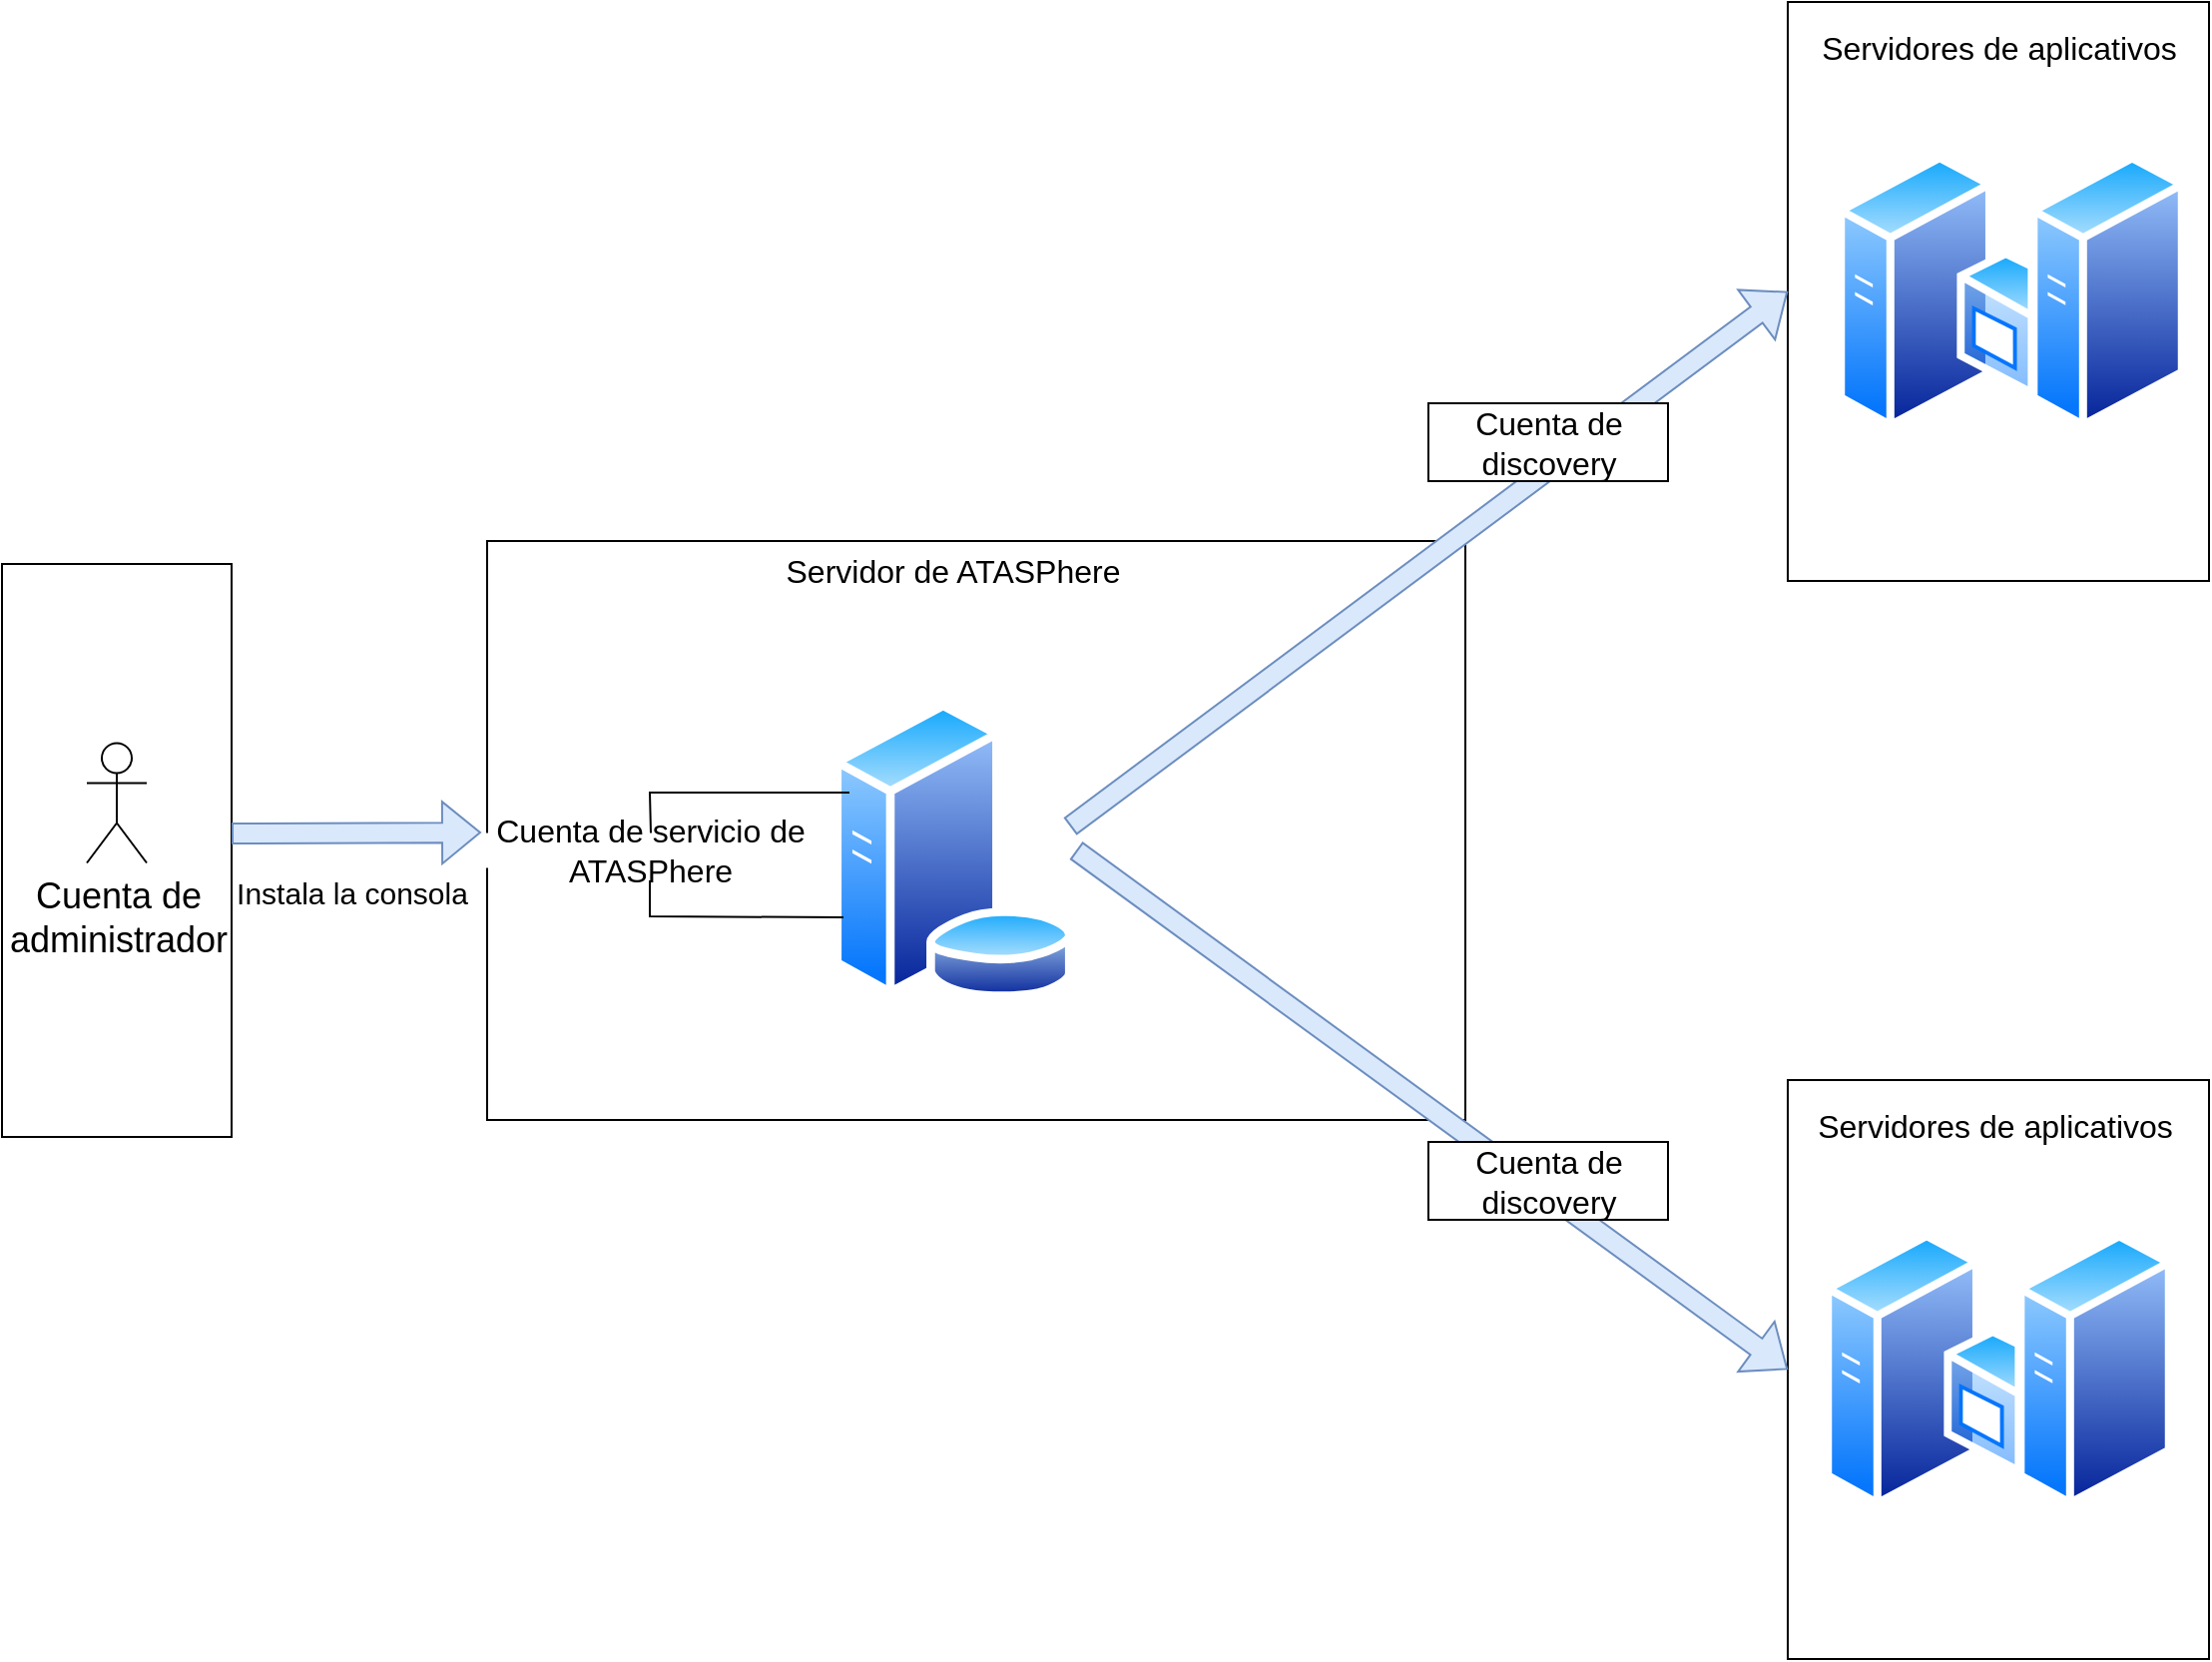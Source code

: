 <mxfile version="20.5.1" type="github" pages="2">
  <diagram id="BxzTuwJtxqZZOc9ogKel" name="Cuentas - ATADATA">
    <mxGraphModel dx="1326" dy="706" grid="1" gridSize="10" guides="1" tooltips="1" connect="1" arrows="1" fold="1" page="1" pageScale="1" pageWidth="827" pageHeight="1169" math="0" shadow="0">
      <root>
        <mxCell id="0" />
        <mxCell id="1" parent="0" />
        <mxCell id="h-OGEQpT-7zyt1_cHClO-33" value="" style="rounded=0;whiteSpace=wrap;html=1;fillColor=default;" vertex="1" parent="1">
          <mxGeometry x="270" y="450.5" width="115" height="287" as="geometry" />
        </mxCell>
        <mxCell id="h-OGEQpT-7zyt1_cHClO-19" value="" style="rounded=0;whiteSpace=wrap;html=1;" vertex="1" parent="1">
          <mxGeometry x="1164.5" y="709" width="211" height="290" as="geometry" />
        </mxCell>
        <mxCell id="h-OGEQpT-7zyt1_cHClO-11" value="" style="rounded=0;whiteSpace=wrap;html=1;" vertex="1" parent="1">
          <mxGeometry x="1164.5" y="169" width="211" height="290" as="geometry" />
        </mxCell>
        <mxCell id="h-OGEQpT-7zyt1_cHClO-9" value="" style="rounded=0;whiteSpace=wrap;html=1;" vertex="1" parent="1">
          <mxGeometry x="513" y="439" width="490" height="290" as="geometry" />
        </mxCell>
        <mxCell id="h-OGEQpT-7zyt1_cHClO-3" value="" style="aspect=fixed;perimeter=ellipsePerimeter;html=1;align=center;shadow=0;dashed=0;spacingTop=3;image;image=img/lib/active_directory/generic_server.svg;" vertex="1" parent="1">
          <mxGeometry x="1182.6" y="784" width="78.4" height="140" as="geometry" />
        </mxCell>
        <mxCell id="h-OGEQpT-7zyt1_cHClO-4" value="" style="aspect=fixed;perimeter=ellipsePerimeter;html=1;align=center;shadow=0;dashed=0;spacingTop=3;image;image=img/lib/active_directory/windows_server.svg;" vertex="1" parent="1">
          <mxGeometry x="1242.6" y="784" width="114.8" height="140" as="geometry" />
        </mxCell>
        <mxCell id="h-OGEQpT-7zyt1_cHClO-10" value="" style="aspect=fixed;perimeter=ellipsePerimeter;html=1;align=center;shadow=0;dashed=0;spacingTop=3;image;image=img/lib/active_directory/database_server.svg;" vertex="1" parent="1">
          <mxGeometry x="685" y="519" width="123" height="150" as="geometry" />
        </mxCell>
        <mxCell id="h-OGEQpT-7zyt1_cHClO-12" value="" style="aspect=fixed;perimeter=ellipsePerimeter;html=1;align=center;shadow=0;dashed=0;spacingTop=3;image;image=img/lib/active_directory/generic_server.svg;" vertex="1" parent="1">
          <mxGeometry x="1189.1" y="244" width="78.4" height="140" as="geometry" />
        </mxCell>
        <mxCell id="h-OGEQpT-7zyt1_cHClO-13" value="" style="aspect=fixed;perimeter=ellipsePerimeter;html=1;align=center;shadow=0;dashed=0;spacingTop=3;image;image=img/lib/active_directory/windows_server.svg;" vertex="1" parent="1">
          <mxGeometry x="1249.1" y="244" width="114.8" height="140" as="geometry" />
        </mxCell>
        <mxCell id="h-OGEQpT-7zyt1_cHClO-16" value="&lt;font style=&quot;font-size: 16px;&quot;&gt;Servidor de ATASPhere&lt;/font&gt;" style="rounded=0;whiteSpace=wrap;html=1;strokeColor=none;fillColor=none;" vertex="1" parent="1">
          <mxGeometry x="581.2" y="449" width="331.2" height="10" as="geometry" />
        </mxCell>
        <mxCell id="h-OGEQpT-7zyt1_cHClO-17" value="" style="shape=flexArrow;endArrow=classic;html=1;rounded=0;fillColor=#dae8fc;strokeColor=#6c8ebf;exitX=1;exitY=0.5;exitDx=0;exitDy=0;entryX=0;entryY=0.5;entryDx=0;entryDy=0;" edge="1" parent="1" source="h-OGEQpT-7zyt1_cHClO-10" target="h-OGEQpT-7zyt1_cHClO-19">
          <mxGeometry width="50" height="50" relative="1" as="geometry">
            <mxPoint x="745.29" y="809" as="sourcePoint" />
            <mxPoint x="745.29" y="954" as="targetPoint" />
          </mxGeometry>
        </mxCell>
        <mxCell id="h-OGEQpT-7zyt1_cHClO-21" value="&lt;font style=&quot;font-size: 16px;&quot;&gt;Cuenta de servicio de &lt;br&gt;ATASPhere&lt;/font&gt;" style="rounded=0;whiteSpace=wrap;html=1;strokeColor=none;" vertex="1" parent="1">
          <mxGeometry x="500" y="585.25" width="190" height="17.5" as="geometry" />
        </mxCell>
        <mxCell id="h-OGEQpT-7zyt1_cHClO-26" value="" style="endArrow=none;html=1;rounded=0;exitX=0;exitY=0.75;exitDx=0;exitDy=0;" edge="1" parent="1" source="h-OGEQpT-7zyt1_cHClO-10">
          <mxGeometry width="50" height="50" relative="1" as="geometry">
            <mxPoint x="763" y="619" as="sourcePoint" />
            <mxPoint x="594.5" y="609" as="targetPoint" />
            <Array as="points">
              <mxPoint x="594.5" y="627" />
            </Array>
          </mxGeometry>
        </mxCell>
        <mxCell id="h-OGEQpT-7zyt1_cHClO-27" value="" style="endArrow=none;html=1;rounded=0;entryX=0.5;entryY=0;entryDx=0;entryDy=0;" edge="1" parent="1" target="h-OGEQpT-7zyt1_cHClO-21">
          <mxGeometry width="50" height="50" relative="1" as="geometry">
            <mxPoint x="694.5" y="565" as="sourcePoint" />
            <mxPoint x="888" y="549" as="targetPoint" />
            <Array as="points">
              <mxPoint x="594.5" y="565" />
            </Array>
          </mxGeometry>
        </mxCell>
        <mxCell id="h-OGEQpT-7zyt1_cHClO-28" value="&lt;font style=&quot;font-size: 18px;&quot;&gt;Cuenta de &lt;br&gt;administrador&lt;/font&gt;" style="shape=umlActor;verticalLabelPosition=bottom;verticalAlign=top;html=1;outlineConnect=0;" vertex="1" parent="1">
          <mxGeometry x="312.5" y="540.25" width="30" height="60" as="geometry" />
        </mxCell>
        <mxCell id="h-OGEQpT-7zyt1_cHClO-37" value="&lt;font style=&quot;font-size: 16px;&quot;&gt;Cuenta de discovery&lt;/font&gt;" style="rounded=0;whiteSpace=wrap;html=1;fillColor=default;" vertex="1" parent="1">
          <mxGeometry x="984.5" y="740" width="120" height="39" as="geometry" />
        </mxCell>
        <mxCell id="h-OGEQpT-7zyt1_cHClO-44" value="" style="shape=flexArrow;endArrow=classic;html=1;rounded=0;fillColor=#dae8fc;strokeColor=#6c8ebf;exitX=1;exitY=0.5;exitDx=0;exitDy=0;" edge="1" parent="1">
          <mxGeometry width="50" height="50" relative="1" as="geometry">
            <mxPoint x="385" y="585.5" as="sourcePoint" />
            <mxPoint x="510" y="585" as="targetPoint" />
            <Array as="points" />
          </mxGeometry>
        </mxCell>
        <mxCell id="h-OGEQpT-7zyt1_cHClO-45" value="&lt;font style=&quot;font-size: 15px;&quot;&gt;Instala la consola&lt;/font&gt;" style="text;html=1;align=center;verticalAlign=middle;resizable=0;points=[];autosize=1;strokeColor=none;fillColor=none;" vertex="1" parent="1">
          <mxGeometry x="375" y="600.25" width="140" height="30" as="geometry" />
        </mxCell>
        <mxCell id="h-OGEQpT-7zyt1_cHClO-47" value="&lt;font style=&quot;font-size: 16px;&quot;&gt;Servidores de aplicativos&lt;/font&gt;" style="text;html=1;align=center;verticalAlign=middle;resizable=0;points=[];autosize=1;strokeColor=none;fillColor=none;" vertex="1" parent="1">
          <mxGeometry x="1170" y="177" width="200" height="30" as="geometry" />
        </mxCell>
        <mxCell id="h-OGEQpT-7zyt1_cHClO-48" value="&lt;font style=&quot;font-size: 16px;&quot;&gt;Servidores de aplicativos&lt;/font&gt;" style="text;html=1;align=center;verticalAlign=middle;resizable=0;points=[];autosize=1;strokeColor=none;fillColor=none;" vertex="1" parent="1">
          <mxGeometry x="1168.2" y="717" width="200" height="30" as="geometry" />
        </mxCell>
        <mxCell id="YkQZ4cjmYaajCpjRFolj-3" value="" style="shape=flexArrow;endArrow=classic;html=1;rounded=0;fillColor=#dae8fc;strokeColor=#6c8ebf;exitX=1;exitY=0.5;exitDx=0;exitDy=0;entryX=0;entryY=0.5;entryDx=0;entryDy=0;" edge="1" parent="1" target="h-OGEQpT-7zyt1_cHClO-11">
          <mxGeometry width="50" height="50" relative="1" as="geometry">
            <mxPoint x="805.0" y="582" as="sourcePoint" />
            <mxPoint x="1161.5" y="842" as="targetPoint" />
          </mxGeometry>
        </mxCell>
        <mxCell id="h-OGEQpT-7zyt1_cHClO-36" value="&lt;font style=&quot;font-size: 16px;&quot;&gt;Cuenta de discovery&lt;/font&gt;" style="rounded=0;whiteSpace=wrap;html=1;fillColor=default;" vertex="1" parent="1">
          <mxGeometry x="984.5" y="370" width="120" height="39" as="geometry" />
        </mxCell>
      </root>
    </mxGraphModel>
  </diagram>
  <diagram id="NtyIXBdMra-uGdL9kpGT" name="Modelo de trabajo - CAST">
    <mxGraphModel dx="821" dy="491" grid="1" gridSize="10" guides="1" tooltips="1" connect="1" arrows="1" fold="1" page="1" pageScale="1" pageWidth="827" pageHeight="1169" math="0" shadow="0">
      <root>
        <mxCell id="0" />
        <mxCell id="1" parent="0" />
        <mxCell id="4NND6pWeCKSZ9EP3msvz-5" value="" style="rounded=0;whiteSpace=wrap;html=1;fillColor=default;" vertex="1" parent="1">
          <mxGeometry x="39" y="30" width="750" height="420" as="geometry" />
        </mxCell>
        <mxCell id="4NND6pWeCKSZ9EP3msvz-8" value="" style="rounded=1;whiteSpace=wrap;html=1;fillColor=#f8cecc;gradientColor=#ea6b66;strokeColor=#b85450;" vertex="1" parent="1">
          <mxGeometry x="70.5" y="70" width="120" height="60" as="geometry" />
        </mxCell>
        <mxCell id="4NND6pWeCKSZ9EP3msvz-2" value="HSBC" style="ellipse;whiteSpace=wrap;html=1;aspect=fixed;fillColor=#f8cecc;strokeColor=#b85450;gradientColor=#ea6b66;" vertex="1" parent="1">
          <mxGeometry x="50" y="390" width="50" height="50" as="geometry" />
        </mxCell>
        <mxCell id="4NND6pWeCKSZ9EP3msvz-3" value="Deloitte" style="ellipse;whiteSpace=wrap;html=1;aspect=fixed;fillColor=#d5e8d4;strokeColor=#82b366;gradientColor=#97d077;" vertex="1" parent="1">
          <mxGeometry x="110" y="390" width="50" height="50" as="geometry" />
        </mxCell>
        <mxCell id="4NND6pWeCKSZ9EP3msvz-4" value="CAST" style="ellipse;whiteSpace=wrap;html=1;aspect=fixed;fillColor=#dae8fc;strokeColor=#6c8ebf;gradientColor=#7ea6e0;" vertex="1" parent="1">
          <mxGeometry x="170" y="390" width="50" height="50" as="geometry" />
        </mxCell>
        <mxCell id="4NND6pWeCKSZ9EP3msvz-6" value="" style="html=1;verticalLabelPosition=bottom;align=center;labelBackgroundColor=#ffffff;verticalAlign=top;strokeWidth=1;strokeColor=#FFFFFF;shadow=0;dashed=0;shape=mxgraph.ios7.icons.up;fillColor=none;gradientColor=#ea6b66;" vertex="1" parent="1">
          <mxGeometry x="120" y="80" width="21" height="25.5" as="geometry" />
        </mxCell>
        <mxCell id="4NND6pWeCKSZ9EP3msvz-7" value="&lt;font color=&quot;#ffffff&quot;&gt;Cargar código fuente&lt;/font&gt;" style="text;html=1;align=center;verticalAlign=middle;resizable=0;points=[];autosize=1;strokeColor=none;fillColor=none;" vertex="1" parent="1">
          <mxGeometry x="60.5" y="100" width="140" height="30" as="geometry" />
        </mxCell>
        <mxCell id="4NND6pWeCKSZ9EP3msvz-9" value="" style="rounded=1;whiteSpace=wrap;html=1;strokeColor=#82b366;strokeWidth=1;fillColor=#d5e8d4;gradientColor=#97d077;" vertex="1" parent="1">
          <mxGeometry x="270" y="70" width="120" height="60" as="geometry" />
        </mxCell>
        <mxCell id="4NND6pWeCKSZ9EP3msvz-10" value="" style="rounded=1;whiteSpace=wrap;html=1;strokeColor=#82b366;strokeWidth=1;fillColor=#d5e8d4;gradientColor=#97d077;" vertex="1" parent="1">
          <mxGeometry x="270" y="180" width="120" height="60" as="geometry" />
        </mxCell>
        <mxCell id="4NND6pWeCKSZ9EP3msvz-11" value="" style="rounded=1;whiteSpace=wrap;html=1;strokeColor=#6c8ebf;strokeWidth=1;fillColor=#dae8fc;gradientColor=#7ea6e0;" vertex="1" parent="1">
          <mxGeometry x="460" y="180" width="120" height="60" as="geometry" />
        </mxCell>
        <mxCell id="4NND6pWeCKSZ9EP3msvz-12" value="" style="rounded=1;whiteSpace=wrap;html=1;strokeColor=#82b366;strokeWidth=1;fillColor=#d5e8d4;gradientColor=#97d077;" vertex="1" parent="1">
          <mxGeometry x="650" y="180" width="120" height="60" as="geometry" />
        </mxCell>
        <mxCell id="4NND6pWeCKSZ9EP3msvz-13" value="" style="rounded=1;whiteSpace=wrap;html=1;strokeColor=#b85450;strokeWidth=1;fillColor=#f8cecc;gradientColor=#ea6b66;" vertex="1" parent="1">
          <mxGeometry x="270" y="290" width="120" height="60" as="geometry" />
        </mxCell>
        <mxCell id="4NND6pWeCKSZ9EP3msvz-14" value="" style="shape=flexArrow;endArrow=classic;html=1;rounded=0;entryX=0;entryY=0.5;entryDx=0;entryDy=0;" edge="1" parent="1" target="4NND6pWeCKSZ9EP3msvz-9">
          <mxGeometry width="50" height="50" relative="1" as="geometry">
            <mxPoint x="191" y="100" as="sourcePoint" />
            <mxPoint x="240.5" y="55.5" as="targetPoint" />
          </mxGeometry>
        </mxCell>
        <mxCell id="4NND6pWeCKSZ9EP3msvz-15" value="" style="shape=flexArrow;endArrow=classic;html=1;rounded=0;startArrow=none;" edge="1" parent="1" source="4NND6pWeCKSZ9EP3msvz-19" target="4NND6pWeCKSZ9EP3msvz-10">
          <mxGeometry width="50" height="50" relative="1" as="geometry">
            <mxPoint x="330.0" y="129.05" as="sourcePoint" />
            <mxPoint x="409" y="129.05" as="targetPoint" />
          </mxGeometry>
        </mxCell>
        <mxCell id="4NND6pWeCKSZ9EP3msvz-16" value="" style="shape=flexArrow;endArrow=classic;html=1;rounded=0;" edge="1" parent="1">
          <mxGeometry width="50" height="50" relative="1" as="geometry">
            <mxPoint x="390.0" y="209.52" as="sourcePoint" />
            <mxPoint x="460" y="210" as="targetPoint" />
          </mxGeometry>
        </mxCell>
        <mxCell id="4NND6pWeCKSZ9EP3msvz-17" value="" style="shape=flexArrow;endArrow=classic;html=1;rounded=0;" edge="1" parent="1">
          <mxGeometry width="50" height="50" relative="1" as="geometry">
            <mxPoint x="580" y="209.52" as="sourcePoint" />
            <mxPoint x="650" y="210" as="targetPoint" />
          </mxGeometry>
        </mxCell>
        <mxCell id="4NND6pWeCKSZ9EP3msvz-18" value="" style="shape=flexArrow;endArrow=classic;html=1;rounded=0;entryX=0.5;entryY=1;entryDx=0;entryDy=0;" edge="1" parent="1" target="4NND6pWeCKSZ9EP3msvz-11">
          <mxGeometry width="50" height="50" relative="1" as="geometry">
            <mxPoint x="390" y="319.52" as="sourcePoint" />
            <mxPoint x="460" y="320" as="targetPoint" />
            <Array as="points">
              <mxPoint x="520" y="320" />
            </Array>
          </mxGeometry>
        </mxCell>
        <mxCell id="4NND6pWeCKSZ9EP3msvz-19" value="&lt;font color=&quot;#ffffff&quot;&gt;Revisar resultado de&lt;br&gt;&amp;nbsp;la carga de código&lt;/font&gt;" style="text;html=1;align=center;verticalAlign=middle;resizable=0;points=[];autosize=1;strokeColor=none;fillColor=none;" vertex="1" parent="1">
          <mxGeometry x="265" y="95" width="130" height="40" as="geometry" />
        </mxCell>
        <mxCell id="4NND6pWeCKSZ9EP3msvz-22" value="&lt;font color=&quot;#ffffff&quot;&gt;Subir los archivos a &lt;br&gt;CAST&lt;/font&gt;" style="text;html=1;align=center;verticalAlign=middle;resizable=0;points=[];autosize=1;strokeColor=none;fillColor=none;" vertex="1" parent="1">
          <mxGeometry x="265" y="205" width="130" height="40" as="geometry" />
        </mxCell>
        <mxCell id="4NND6pWeCKSZ9EP3msvz-23" value="&lt;font color=&quot;#ffffff&quot;&gt;Contestar cuestionario&lt;/font&gt;" style="text;html=1;align=center;verticalAlign=middle;resizable=0;points=[];autosize=1;strokeColor=none;fillColor=none;" vertex="1" parent="1">
          <mxGeometry x="260" y="320" width="140" height="30" as="geometry" />
        </mxCell>
        <mxCell id="4NND6pWeCKSZ9EP3msvz-24" value="&lt;font color=&quot;#ffffff&quot;&gt;Ejecutar informes&lt;/font&gt;" style="text;html=1;align=center;verticalAlign=middle;resizable=0;points=[];autosize=1;strokeColor=none;fillColor=none;" vertex="1" parent="1">
          <mxGeometry x="460" y="210" width="120" height="30" as="geometry" />
        </mxCell>
        <mxCell id="4NND6pWeCKSZ9EP3msvz-25" value="&lt;font color=&quot;#ffffff&quot;&gt;Analizar todos los&amp;nbsp;&lt;br&gt;reportes&lt;br&gt;&lt;/font&gt;" style="text;html=1;align=center;verticalAlign=middle;resizable=0;points=[];autosize=1;strokeColor=none;fillColor=none;" vertex="1" parent="1">
          <mxGeometry x="650" y="205" width="120" height="40" as="geometry" />
        </mxCell>
        <mxCell id="4NND6pWeCKSZ9EP3msvz-26" value="" style="shape=image;html=1;verticalAlign=top;verticalLabelPosition=bottom;labelBackgroundColor=#ffffff;imageAspect=0;aspect=fixed;image=https://cdn1.iconfinder.com/data/icons/seo-and-web-development-6/32/development_computer_website_check_result-128.png;strokeColor=default;strokeWidth=1;fontColor=#FFFFFF;fillColor=default;imageBorder=none;imageBackground=none;" vertex="1" parent="1">
          <mxGeometry x="316" y="72" width="28" height="28" as="geometry" />
        </mxCell>
        <mxCell id="4NND6pWeCKSZ9EP3msvz-27" value="" style="html=1;verticalLabelPosition=bottom;align=center;labelBackgroundColor=#ffffff;verticalAlign=top;strokeWidth=1;strokeColor=#000000;shadow=0;dashed=0;shape=mxgraph.ios7.icons.up;fillColor=none;gradientColor=#ea6b66;" vertex="1" parent="1">
          <mxGeometry x="319.5" y="184.5" width="21" height="25.5" as="geometry" />
        </mxCell>
        <mxCell id="4NND6pWeCKSZ9EP3msvz-31" value="" style="sketch=0;outlineConnect=0;fontColor=#232F3E;gradientColor=none;fillColor=#FFFFFF;strokeColor=none;dashed=0;verticalLabelPosition=bottom;verticalAlign=top;align=center;html=1;fontSize=12;fontStyle=0;aspect=fixed;pointerEvents=1;shape=mxgraph.aws4.ecs_task;strokeWidth=1;" vertex="1" parent="1">
          <mxGeometry x="318" y="290" width="24" height="31.14" as="geometry" />
        </mxCell>
        <mxCell id="4NND6pWeCKSZ9EP3msvz-32" value="" style="shape=image;html=1;verticalAlign=top;verticalLabelPosition=bottom;labelBackgroundColor=#ffffff;imageAspect=0;aspect=fixed;image=https://cdn3.iconfinder.com/data/icons/geosm-e-commerce/48/logs-2-128.png;strokeColor=#000000;strokeWidth=0;fontColor=#FFFFFF;fillColor=#FFFFFF;" vertex="1" parent="1">
          <mxGeometry x="692.5" y="179.75" width="35" height="35" as="geometry" />
        </mxCell>
        <mxCell id="4NND6pWeCKSZ9EP3msvz-33" value="" style="html=1;verticalLabelPosition=bottom;align=center;labelBackgroundColor=#ffffff;verticalAlign=top;strokeWidth=2;strokeColor=#FFFFFF;shadow=0;dashed=0;shape=mxgraph.ios7.icons.settings;fontColor=#FFFFFF;fillColor=none;" vertex="1" parent="1">
          <mxGeometry x="505" y="184.75" width="30" height="30" as="geometry" />
        </mxCell>
      </root>
    </mxGraphModel>
  </diagram>
</mxfile>
